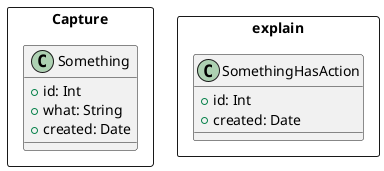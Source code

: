 @startuml meusys

package Capture <<Rectangle>> {

  ' alguma coisa
  class Something {  
    + id: Int
    + what: String
    + created: Date
  }

}

package explain <<Rectangle>> {

  ' alguma coisa
  class SomethingHasAction {  
    + id: Int
    + created: Date
  }

}

@enduml 